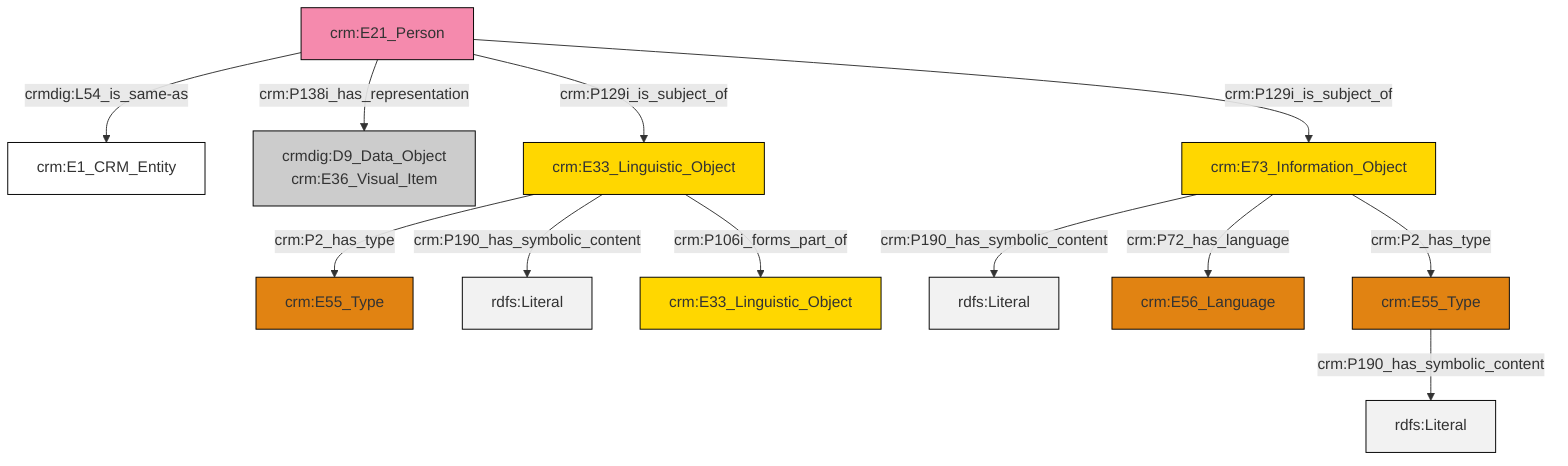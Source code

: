 graph TD
classDef Literal fill:#f2f2f2,stroke:#000000;
classDef CRM_Entity fill:#FFFFFF,stroke:#000000;
classDef Temporal_Entity fill:#00C9E6, stroke:#000000;
classDef Type fill:#E18312, stroke:#000000;
classDef Time-Span fill:#2C9C91, stroke:#000000;
classDef Appellation fill:#FFEB7F, stroke:#000000;
classDef Place fill:#008836, stroke:#000000;
classDef Persistent_Item fill:#B266B2, stroke:#000000;
classDef Conceptual_Object fill:#FFD700, stroke:#000000;
classDef Physical_Thing fill:#D2B48C, stroke:#000000;
classDef Actor fill:#f58aad, stroke:#000000;
classDef PC_Classes fill:#4ce600, stroke:#000000;
classDef Multi fill:#cccccc,stroke:#000000;

2["crm:E21_Person"]:::Actor -->|crmdig:L54_is_same-as| 3["crm:E1_CRM_Entity"]:::CRM_Entity
6["crm:E73_Information_Object"]:::Conceptual_Object -->|crm:P190_has_symbolic_content| 7[rdfs:Literal]:::Literal
8["crm:E33_Linguistic_Object"]:::Conceptual_Object -->|crm:P2_has_type| 0["crm:E55_Type"]:::Type
2["crm:E21_Person"]:::Actor -->|crm:P138i_has_representation| 4["crmdig:D9_Data_Object<br>crm:E36_Visual_Item"]:::Multi
6["crm:E73_Information_Object"]:::Conceptual_Object -->|crm:P72_has_language| 10["crm:E56_Language"]:::Type
2["crm:E21_Person"]:::Actor -->|crm:P129i_is_subject_of| 8["crm:E33_Linguistic_Object"]:::Conceptual_Object
2["crm:E21_Person"]:::Actor -->|crm:P129i_is_subject_of| 6["crm:E73_Information_Object"]:::Conceptual_Object
8["crm:E33_Linguistic_Object"]:::Conceptual_Object -->|crm:P190_has_symbolic_content| 17[rdfs:Literal]:::Literal
13["crm:E55_Type"]:::Type -->|crm:P190_has_symbolic_content| 18[rdfs:Literal]:::Literal
6["crm:E73_Information_Object"]:::Conceptual_Object -->|crm:P2_has_type| 13["crm:E55_Type"]:::Type
8["crm:E33_Linguistic_Object"]:::Conceptual_Object -->|crm:P106i_forms_part_of| 21["crm:E33_Linguistic_Object"]:::Conceptual_Object